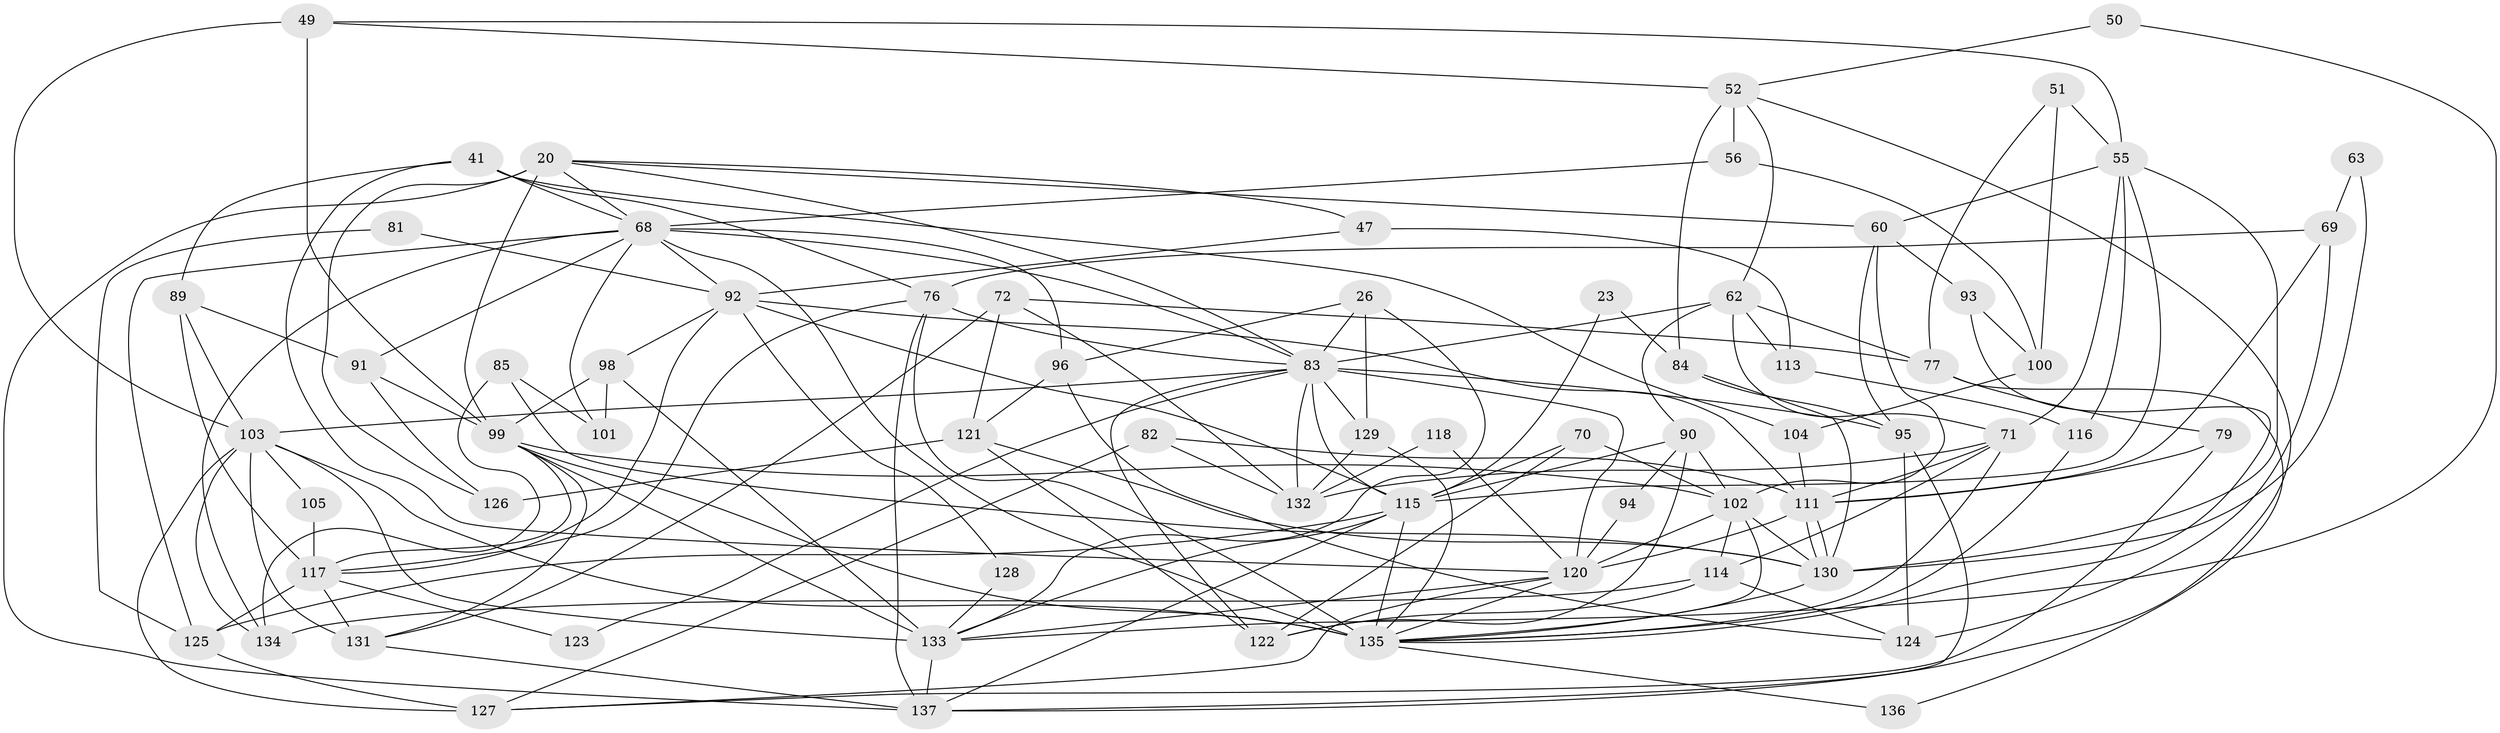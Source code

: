 // original degree distribution, {3: 0.24087591240875914, 8: 0.014598540145985401, 5: 0.24087591240875914, 4: 0.23357664233576642, 6: 0.08029197080291971, 2: 0.16058394160583941, 9: 0.0072992700729927005, 7: 0.021897810218978103}
// Generated by graph-tools (version 1.1) at 2025/48/03/09/25 04:48:59]
// undirected, 68 vertices, 171 edges
graph export_dot {
graph [start="1"]
  node [color=gray90,style=filled];
  20;
  23;
  26;
  41 [super="+27"];
  47;
  49;
  50;
  51;
  52 [super="+32"];
  55 [super="+24"];
  56;
  60;
  62 [super="+61"];
  63;
  68 [super="+5+18+65"];
  69;
  70;
  71 [super="+37"];
  72;
  76 [super="+36"];
  77;
  79;
  81;
  82;
  83 [super="+2+75"];
  84 [super="+53"];
  85;
  89;
  90 [super="+58"];
  91;
  92 [super="+10+54"];
  93;
  94;
  95 [super="+44"];
  96 [super="+35"];
  98;
  99 [super="+66"];
  100;
  101;
  102 [super="+45"];
  103 [super="+17+57+87+74"];
  104 [super="+97"];
  105;
  111 [super="+43"];
  113;
  114 [super="+25"];
  115 [super="+40+78"];
  116;
  117 [super="+112"];
  118;
  120 [super="+64"];
  121 [super="+80"];
  122 [super="+108"];
  123;
  124 [super="+16"];
  125 [super="+109"];
  126;
  127;
  128;
  129 [super="+46+59"];
  130 [super="+14+19"];
  131 [super="+110"];
  132 [super="+42"];
  133 [super="+119"];
  134;
  135 [super="+15+88+106"];
  136;
  137 [super="+28+107"];
  20 -- 126;
  20 -- 47;
  20 -- 60;
  20 -- 137 [weight=2];
  20 -- 68;
  20 -- 83;
  20 -- 99 [weight=2];
  23 -- 115;
  23 -- 84;
  26 -- 96 [weight=2];
  26 -- 129;
  26 -- 83;
  26 -- 133;
  41 -- 76;
  41 -- 68;
  41 -- 104;
  41 -- 89;
  41 -- 120;
  47 -- 92;
  47 -- 113;
  49 -- 99;
  49 -- 55;
  49 -- 52;
  49 -- 103 [weight=2];
  50 -- 133;
  50 -- 52;
  51 -- 77;
  51 -- 55;
  51 -- 100;
  52 -- 56;
  52 -- 84 [weight=2];
  52 -- 137;
  52 -- 62;
  55 -- 71;
  55 -- 116;
  55 -- 130 [weight=2];
  55 -- 60;
  55 -- 115;
  56 -- 100;
  56 -- 68;
  60 -- 93;
  60 -- 102;
  60 -- 95;
  62 -- 71;
  62 -- 113;
  62 -- 83;
  62 -- 90;
  62 -- 77;
  63 -- 130;
  63 -- 69;
  68 -- 134 [weight=2];
  68 -- 135 [weight=2];
  68 -- 125;
  68 -- 91;
  68 -- 96;
  68 -- 101;
  68 -- 92;
  68 -- 83 [weight=2];
  69 -- 124;
  69 -- 76;
  69 -- 111;
  70 -- 122;
  70 -- 102;
  70 -- 115;
  71 -- 114;
  71 -- 111 [weight=2];
  71 -- 132 [weight=2];
  71 -- 135;
  72 -- 121;
  72 -- 77;
  72 -- 131;
  72 -- 132;
  76 -- 83;
  76 -- 117 [weight=2];
  76 -- 137;
  76 -- 135;
  77 -- 79;
  77 -- 136;
  79 -- 127;
  79 -- 111;
  81 -- 125;
  81 -- 92;
  82 -- 132;
  82 -- 127;
  82 -- 111;
  83 -- 132 [weight=2];
  83 -- 129 [weight=2];
  83 -- 115;
  83 -- 120 [weight=3];
  83 -- 122;
  83 -- 123;
  83 -- 103;
  83 -- 95;
  84 -- 95;
  84 -- 130;
  85 -- 134;
  85 -- 101;
  85 -- 130;
  89 -- 91;
  89 -- 117;
  89 -- 103;
  90 -- 115 [weight=2];
  90 -- 94;
  90 -- 102 [weight=2];
  90 -- 122;
  91 -- 126;
  91 -- 99;
  92 -- 98;
  92 -- 117;
  92 -- 115;
  92 -- 111 [weight=2];
  92 -- 128;
  93 -- 100;
  93 -- 135;
  94 -- 120;
  95 -- 124;
  95 -- 137;
  96 -- 121 [weight=2];
  96 -- 124;
  98 -- 133;
  98 -- 99;
  98 -- 101;
  99 -- 131;
  99 -- 135 [weight=2];
  99 -- 133;
  99 -- 102;
  99 -- 117;
  100 -- 104 [weight=2];
  102 -- 114;
  102 -- 120;
  102 -- 130;
  102 -- 135;
  103 -- 105;
  103 -- 133 [weight=3];
  103 -- 131 [weight=2];
  103 -- 134;
  103 -- 127;
  103 -- 135 [weight=2];
  104 -- 111;
  105 -- 117;
  111 -- 130;
  111 -- 130;
  111 -- 120;
  113 -- 116;
  114 -- 122;
  114 -- 124;
  114 -- 134;
  115 -- 125;
  115 -- 137;
  115 -- 133 [weight=2];
  115 -- 135 [weight=2];
  116 -- 135;
  117 -- 125 [weight=2];
  117 -- 123;
  117 -- 131;
  118 -- 120;
  118 -- 132;
  120 -- 133;
  120 -- 127;
  120 -- 135;
  121 -- 122 [weight=2];
  121 -- 126;
  121 -- 130;
  125 -- 127 [weight=2];
  128 -- 133;
  129 -- 132 [weight=2];
  129 -- 135;
  130 -- 135;
  131 -- 137;
  133 -- 137;
  135 -- 136;
}
